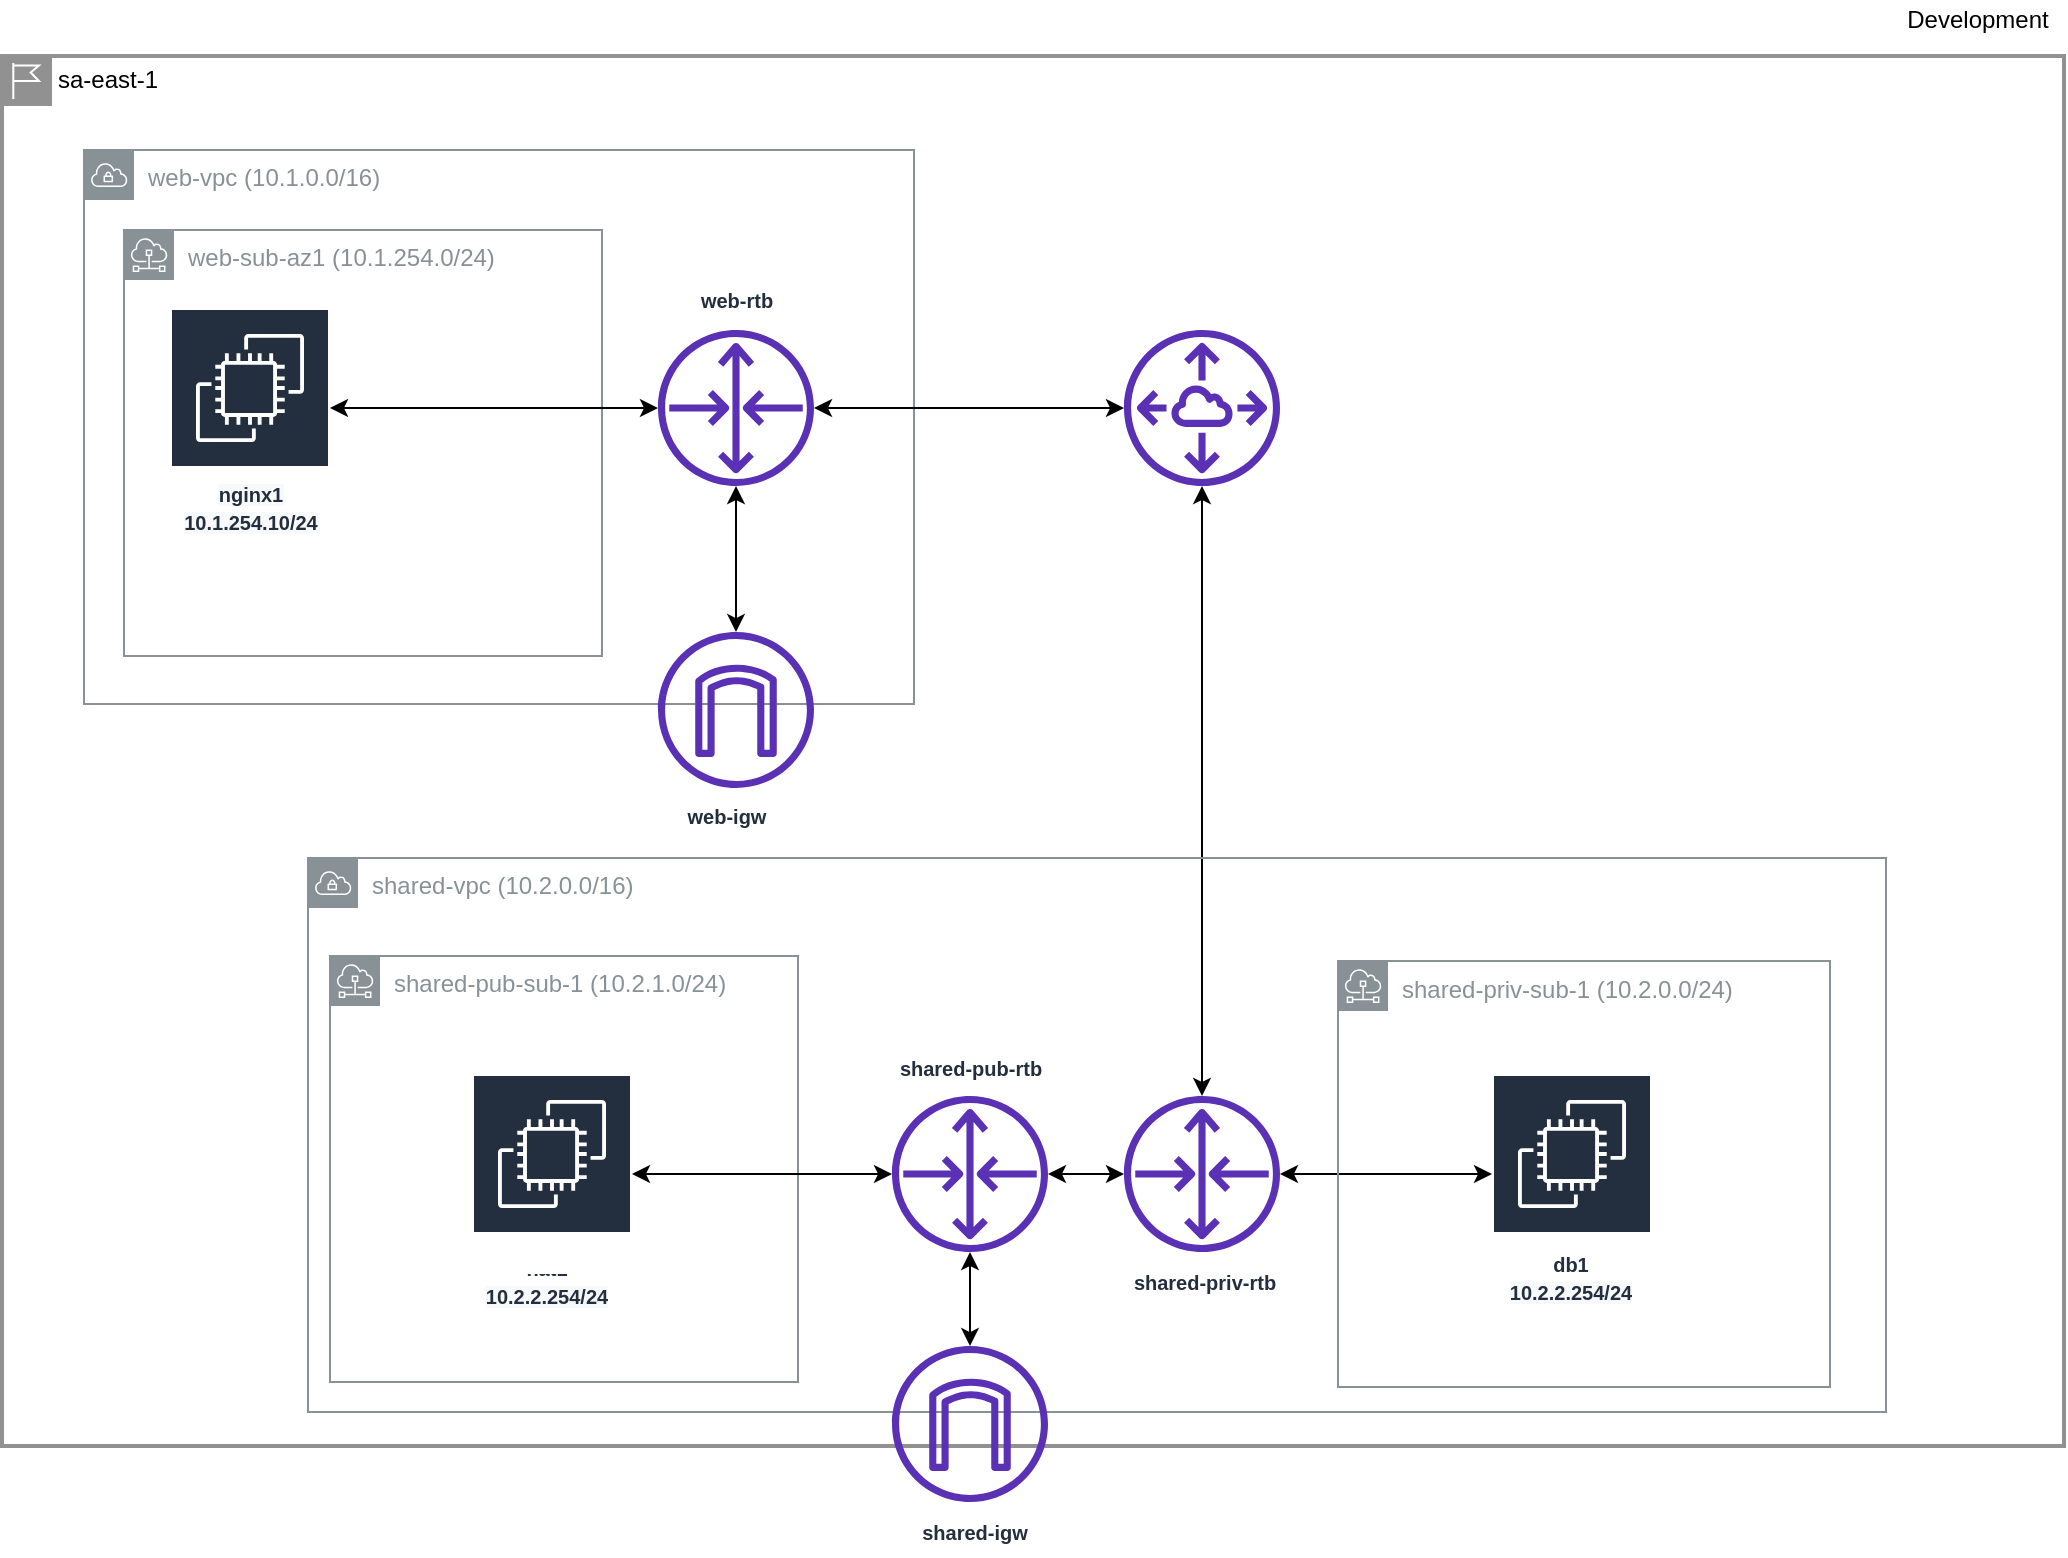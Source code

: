 <mxfile version="14.6.13" type="device"><diagram id="UU5TUmTPU7IheT55VXPj" name="Page-1"><mxGraphModel dx="1378" dy="816" grid="0" gridSize="10" guides="1" tooltips="1" connect="1" arrows="1" fold="1" page="1" pageScale="1" pageWidth="850" pageHeight="1100" math="0" shadow="0"><root><mxCell id="0"/><mxCell id="1" parent="0"/><mxCell id="ROXwCbhFoRZPacbKgjJI-1" value="sa-east-1" style="shape=mxgraph.ibm.box;prType=region;fontStyle=0;verticalAlign=top;align=left;spacingLeft=32;spacingTop=4;fillColor=none;rounded=0;whiteSpace=wrap;html=1;strokeColor=#919191;strokeWidth=2;dashed=0;container=1;spacing=-4;collapsible=0;expand=0;recursiveResize=0;" vertex="1" parent="1"><mxGeometry x="46" y="100" width="1031" height="695" as="geometry"/></mxCell><mxCell id="ROXwCbhFoRZPacbKgjJI-2" value="web-vpc (10.1.0.0/16)" style="outlineConnect=0;gradientColor=none;html=1;whiteSpace=wrap;fontSize=12;fontStyle=0;shape=mxgraph.aws4.group;grIcon=mxgraph.aws4.group_vpc;strokeColor=#879196;fillColor=none;verticalAlign=top;align=left;spacingLeft=30;fontColor=#879196;dashed=0;" vertex="1" parent="ROXwCbhFoRZPacbKgjJI-1"><mxGeometry x="41" y="47" width="415" height="277" as="geometry"/></mxCell><mxCell id="ROXwCbhFoRZPacbKgjJI-12" value="web-sub-az1 (10.1.254.0/24)" style="outlineConnect=0;gradientColor=none;html=1;whiteSpace=wrap;fontSize=12;fontStyle=0;shape=mxgraph.aws4.group;grIcon=mxgraph.aws4.group_subnet;strokeColor=#879196;fillColor=none;verticalAlign=top;align=left;spacingLeft=30;fontColor=#879196;dashed=0;" vertex="1" parent="ROXwCbhFoRZPacbKgjJI-1"><mxGeometry x="61" y="87" width="239" height="213" as="geometry"/></mxCell><mxCell id="ROXwCbhFoRZPacbKgjJI-8" style="edgeStyle=orthogonalEdgeStyle;rounded=0;orthogonalLoop=1;jettySize=auto;html=1;endArrow=classic;endFill=1;startArrow=classic;startFill=1;" edge="1" parent="ROXwCbhFoRZPacbKgjJI-1" source="ROXwCbhFoRZPacbKgjJI-3" target="ROXwCbhFoRZPacbKgjJI-5"><mxGeometry relative="1" as="geometry"/></mxCell><mxCell id="ROXwCbhFoRZPacbKgjJI-3" value="" style="outlineConnect=0;fontColor=#232F3E;gradientColor=none;strokeColor=#ffffff;fillColor=#232F3E;dashed=0;verticalLabelPosition=middle;verticalAlign=bottom;align=center;html=1;whiteSpace=wrap;fontSize=10;fontStyle=1;spacing=3;shape=mxgraph.aws4.productIcon;prIcon=mxgraph.aws4.ec2;" vertex="1" parent="ROXwCbhFoRZPacbKgjJI-1"><mxGeometry x="84" y="126" width="80" height="100" as="geometry"/></mxCell><mxCell id="ROXwCbhFoRZPacbKgjJI-7" style="rounded=0;orthogonalLoop=1;jettySize=auto;html=1;endArrow=classic;endFill=1;startArrow=classic;startFill=1;" edge="1" parent="ROXwCbhFoRZPacbKgjJI-1" source="ROXwCbhFoRZPacbKgjJI-5" target="ROXwCbhFoRZPacbKgjJI-6"><mxGeometry relative="1" as="geometry"/></mxCell><mxCell id="ROXwCbhFoRZPacbKgjJI-10" style="edgeStyle=orthogonalEdgeStyle;rounded=0;orthogonalLoop=1;jettySize=auto;html=1;endArrow=classic;endFill=1;startArrow=classic;startFill=1;" edge="1" parent="ROXwCbhFoRZPacbKgjJI-1" source="ROXwCbhFoRZPacbKgjJI-5" target="ROXwCbhFoRZPacbKgjJI-9"><mxGeometry relative="1" as="geometry"/></mxCell><mxCell id="ROXwCbhFoRZPacbKgjJI-5" value="" style="outlineConnect=0;fontColor=#232F3E;gradientColor=none;fillColor=#5A30B5;strokeColor=none;dashed=0;verticalLabelPosition=bottom;verticalAlign=top;align=center;html=1;fontSize=12;fontStyle=0;aspect=fixed;pointerEvents=1;shape=mxgraph.aws4.router;" vertex="1" parent="ROXwCbhFoRZPacbKgjJI-1"><mxGeometry x="328" y="137" width="78" height="78" as="geometry"/></mxCell><mxCell id="ROXwCbhFoRZPacbKgjJI-6" value="" style="outlineConnect=0;fontColor=#232F3E;gradientColor=none;fillColor=#5A30B5;strokeColor=none;dashed=0;verticalLabelPosition=bottom;verticalAlign=top;align=center;html=1;fontSize=12;fontStyle=0;aspect=fixed;pointerEvents=1;shape=mxgraph.aws4.internet_gateway;" vertex="1" parent="ROXwCbhFoRZPacbKgjJI-1"><mxGeometry x="328" y="288" width="78" height="78" as="geometry"/></mxCell><mxCell id="ROXwCbhFoRZPacbKgjJI-19" style="edgeStyle=orthogonalEdgeStyle;rounded=0;orthogonalLoop=1;jettySize=auto;html=1;endArrow=classic;endFill=1;startArrow=classic;startFill=1;" edge="1" parent="ROXwCbhFoRZPacbKgjJI-1" source="ROXwCbhFoRZPacbKgjJI-9" target="ROXwCbhFoRZPacbKgjJI-18"><mxGeometry relative="1" as="geometry"/></mxCell><mxCell id="ROXwCbhFoRZPacbKgjJI-9" value="" style="outlineConnect=0;fontColor=#232F3E;gradientColor=none;fillColor=#5A30B5;strokeColor=none;dashed=0;verticalLabelPosition=bottom;verticalAlign=top;align=center;html=1;fontSize=12;fontStyle=0;aspect=fixed;pointerEvents=1;shape=mxgraph.aws4.peering;" vertex="1" parent="ROXwCbhFoRZPacbKgjJI-1"><mxGeometry x="561" y="137" width="78" height="78" as="geometry"/></mxCell><mxCell id="ROXwCbhFoRZPacbKgjJI-14" value="shared-vpc (10.2.0.0/16)" style="outlineConnect=0;gradientColor=none;html=1;whiteSpace=wrap;fontSize=12;fontStyle=0;shape=mxgraph.aws4.group;grIcon=mxgraph.aws4.group_vpc;strokeColor=#879196;fillColor=none;verticalAlign=top;align=left;spacingLeft=30;fontColor=#879196;dashed=0;" vertex="1" parent="ROXwCbhFoRZPacbKgjJI-1"><mxGeometry x="153" y="401" width="789" height="277" as="geometry"/></mxCell><mxCell id="ROXwCbhFoRZPacbKgjJI-17" value="shared-pub-sub-1 (10.2.1.0/24)" style="outlineConnect=0;gradientColor=none;html=1;whiteSpace=wrap;fontSize=12;fontStyle=0;shape=mxgraph.aws4.group;grIcon=mxgraph.aws4.group_subnet;strokeColor=#879196;fillColor=none;verticalAlign=top;align=left;spacingLeft=30;fontColor=#879196;dashed=0;" vertex="1" parent="ROXwCbhFoRZPacbKgjJI-1"><mxGeometry x="164" y="450" width="234" height="213" as="geometry"/></mxCell><mxCell id="ROXwCbhFoRZPacbKgjJI-30" style="edgeStyle=none;rounded=0;orthogonalLoop=1;jettySize=auto;html=1;startArrow=classic;startFill=1;endArrow=classic;endFill=1;strokeColor=#000000;" edge="1" parent="ROXwCbhFoRZPacbKgjJI-1" source="ROXwCbhFoRZPacbKgjJI-18" target="ROXwCbhFoRZPacbKgjJI-28"><mxGeometry relative="1" as="geometry"/></mxCell><mxCell id="ROXwCbhFoRZPacbKgjJI-18" value="" style="outlineConnect=0;fontColor=#232F3E;gradientColor=none;fillColor=#5A30B5;strokeColor=none;dashed=0;verticalLabelPosition=bottom;verticalAlign=top;align=center;html=1;fontSize=12;fontStyle=0;aspect=fixed;pointerEvents=1;shape=mxgraph.aws4.router;" vertex="1" parent="ROXwCbhFoRZPacbKgjJI-1"><mxGeometry x="561" y="520" width="78" height="78" as="geometry"/></mxCell><mxCell id="ROXwCbhFoRZPacbKgjJI-26" style="edgeStyle=none;rounded=0;orthogonalLoop=1;jettySize=auto;html=1;startArrow=classic;startFill=1;endArrow=classic;endFill=1;strokeColor=#000000;" edge="1" parent="ROXwCbhFoRZPacbKgjJI-1" source="ROXwCbhFoRZPacbKgjJI-16" target="ROXwCbhFoRZPacbKgjJI-25"><mxGeometry relative="1" as="geometry"/></mxCell><mxCell id="ROXwCbhFoRZPacbKgjJI-16" value="" style="outlineConnect=0;fontColor=#232F3E;gradientColor=none;fillColor=#5A30B5;strokeColor=none;dashed=0;verticalLabelPosition=bottom;verticalAlign=top;align=center;html=1;fontSize=12;fontStyle=0;aspect=fixed;pointerEvents=1;shape=mxgraph.aws4.router;" vertex="1" parent="ROXwCbhFoRZPacbKgjJI-1"><mxGeometry x="445" y="520" width="78" height="78" as="geometry"/></mxCell><mxCell id="ROXwCbhFoRZPacbKgjJI-20" style="edgeStyle=none;rounded=0;orthogonalLoop=1;jettySize=auto;html=1;startArrow=classic;startFill=1;endArrow=classic;endFill=1;strokeColor=#000000;" edge="1" parent="ROXwCbhFoRZPacbKgjJI-1" source="ROXwCbhFoRZPacbKgjJI-16" target="ROXwCbhFoRZPacbKgjJI-18"><mxGeometry relative="1" as="geometry"/></mxCell><mxCell id="ROXwCbhFoRZPacbKgjJI-15" value="&lt;meta charset=&quot;utf-8&quot;&gt;&lt;span style=&quot;color: rgb(35, 47, 62); font-family: helvetica; font-size: 10px; font-style: normal; font-weight: 700; letter-spacing: normal; text-indent: 0px; text-transform: none; word-spacing: 0px; background-color: rgb(248, 249, 250); display: inline; float: none;&quot;&gt;nginx1&lt;/span&gt;&lt;br style=&quot;color: rgb(35, 47, 62); font-family: helvetica; font-size: 10px; font-style: normal; font-weight: 700; letter-spacing: normal; text-indent: 0px; text-transform: none; word-spacing: 0px; background-color: rgb(248, 249, 250);&quot;&gt;&lt;span style=&quot;color: rgb(35, 47, 62); font-family: helvetica; font-size: 10px; font-style: normal; font-weight: 700; letter-spacing: normal; text-indent: 0px; text-transform: none; word-spacing: 0px; background-color: rgb(248, 249, 250); display: inline; float: none;&quot;&gt;10.1.254.10/24&lt;/span&gt;" style="text;whiteSpace=wrap;html=1;align=center;" vertex="1" parent="ROXwCbhFoRZPacbKgjJI-1"><mxGeometry x="80.5" y="205" width="87" height="44" as="geometry"/></mxCell><mxCell id="ROXwCbhFoRZPacbKgjJI-25" value="" style="outlineConnect=0;fontColor=#232F3E;gradientColor=none;fillColor=#5A30B5;strokeColor=none;dashed=0;verticalLabelPosition=bottom;verticalAlign=top;align=center;html=1;fontSize=12;fontStyle=0;aspect=fixed;pointerEvents=1;shape=mxgraph.aws4.internet_gateway;" vertex="1" parent="ROXwCbhFoRZPacbKgjJI-1"><mxGeometry x="445" y="645" width="78" height="78" as="geometry"/></mxCell><mxCell id="ROXwCbhFoRZPacbKgjJI-27" value="shared-priv-sub-1 (10.2.0.0/24)" style="outlineConnect=0;gradientColor=none;html=1;whiteSpace=wrap;fontSize=12;fontStyle=0;shape=mxgraph.aws4.group;grIcon=mxgraph.aws4.group_subnet;strokeColor=#879196;fillColor=none;verticalAlign=top;align=left;spacingLeft=30;fontColor=#879196;dashed=0;" vertex="1" parent="ROXwCbhFoRZPacbKgjJI-1"><mxGeometry x="668" y="452.5" width="246" height="213" as="geometry"/></mxCell><mxCell id="ROXwCbhFoRZPacbKgjJI-28" value="" style="outlineConnect=0;fontColor=#232F3E;gradientColor=none;strokeColor=#ffffff;fillColor=#232F3E;dashed=0;verticalLabelPosition=middle;verticalAlign=bottom;align=center;html=1;whiteSpace=wrap;fontSize=10;fontStyle=1;spacing=3;shape=mxgraph.aws4.productIcon;prIcon=mxgraph.aws4.ec2;" vertex="1" parent="ROXwCbhFoRZPacbKgjJI-1"><mxGeometry x="745" y="509" width="80" height="100" as="geometry"/></mxCell><mxCell id="ROXwCbhFoRZPacbKgjJI-22" value="&lt;font color=&quot;#232f3e&quot; face=&quot;helvetica&quot;&gt;&lt;span style=&quot;font-size: 10px&quot;&gt;&lt;b&gt;nat1&lt;/b&gt;&lt;/span&gt;&lt;/font&gt;&lt;br style=&quot;color: rgb(35 , 47 , 62) ; font-family: &amp;#34;helvetica&amp;#34; ; font-size: 10px ; font-style: normal ; font-weight: 700 ; letter-spacing: normal ; text-indent: 0px ; text-transform: none ; word-spacing: 0px ; background-color: rgb(248 , 249 , 250)&quot;&gt;&lt;span style=&quot;color: rgb(35 , 47 , 62) ; font-family: &amp;#34;helvetica&amp;#34; ; font-size: 10px ; font-style: normal ; font-weight: 700 ; letter-spacing: normal ; text-indent: 0px ; text-transform: none ; word-spacing: 0px ; background-color: rgb(248 , 249 , 250) ; display: inline ; float: none&quot;&gt;10.2.2.254/24&lt;/span&gt;" style="text;whiteSpace=wrap;html=1;align=center;" vertex="1" parent="ROXwCbhFoRZPacbKgjJI-1"><mxGeometry x="229" y="592" width="87" height="44" as="geometry"/></mxCell><mxCell id="ROXwCbhFoRZPacbKgjJI-32" value="&lt;font color=&quot;#232f3e&quot; face=&quot;helvetica&quot;&gt;&lt;span style=&quot;font-size: 10px&quot;&gt;&lt;b&gt;web-igw&lt;/b&gt;&lt;/span&gt;&lt;/font&gt;" style="text;whiteSpace=wrap;html=1;align=center;" vertex="1" parent="ROXwCbhFoRZPacbKgjJI-1"><mxGeometry x="319" y="366" width="87" height="26" as="geometry"/></mxCell><mxCell id="ROXwCbhFoRZPacbKgjJI-34" value="&lt;font color=&quot;#232f3e&quot; face=&quot;helvetica&quot;&gt;&lt;span style=&quot;font-size: 10px&quot;&gt;&lt;b&gt;web-rtb&lt;/b&gt;&lt;/span&gt;&lt;/font&gt;" style="text;whiteSpace=wrap;html=1;align=center;" vertex="1" parent="ROXwCbhFoRZPacbKgjJI-1"><mxGeometry x="323.5" y="108" width="87" height="26" as="geometry"/></mxCell><mxCell id="ROXwCbhFoRZPacbKgjJI-36" value="&lt;font color=&quot;#232f3e&quot; face=&quot;helvetica&quot;&gt;&lt;span style=&quot;font-size: 10px&quot;&gt;&lt;b&gt;shared-pub-rtb&lt;/b&gt;&lt;/span&gt;&lt;/font&gt;" style="text;whiteSpace=wrap;html=1;align=center;" vertex="1" parent="ROXwCbhFoRZPacbKgjJI-1"><mxGeometry x="440.5" y="492" width="87" height="26" as="geometry"/></mxCell><mxCell id="ROXwCbhFoRZPacbKgjJI-24" style="edgeStyle=none;rounded=0;orthogonalLoop=1;jettySize=auto;html=1;startArrow=classic;startFill=1;endArrow=classic;endFill=1;strokeColor=#000000;" edge="1" parent="1" source="ROXwCbhFoRZPacbKgjJI-21" target="ROXwCbhFoRZPacbKgjJI-16"><mxGeometry relative="1" as="geometry"/></mxCell><mxCell id="ROXwCbhFoRZPacbKgjJI-21" value="" style="outlineConnect=0;fontColor=#232F3E;gradientColor=none;strokeColor=#ffffff;fillColor=#232F3E;dashed=0;verticalLabelPosition=middle;verticalAlign=bottom;align=center;html=1;whiteSpace=wrap;fontSize=10;fontStyle=1;spacing=3;shape=mxgraph.aws4.productIcon;prIcon=mxgraph.aws4.ec2;" vertex="1" parent="1"><mxGeometry x="281" y="609" width="80" height="100" as="geometry"/></mxCell><mxCell id="ROXwCbhFoRZPacbKgjJI-29" value="&lt;font color=&quot;#232f3e&quot; face=&quot;helvetica&quot;&gt;&lt;span style=&quot;font-size: 10px&quot;&gt;&lt;b&gt;db1&lt;/b&gt;&lt;/span&gt;&lt;/font&gt;&lt;br style=&quot;color: rgb(35 , 47 , 62) ; font-family: &amp;#34;helvetica&amp;#34; ; font-size: 10px ; font-style: normal ; font-weight: 700 ; letter-spacing: normal ; text-indent: 0px ; text-transform: none ; word-spacing: 0px ; background-color: rgb(248 , 249 , 250)&quot;&gt;&lt;span style=&quot;color: rgb(35 , 47 , 62) ; font-family: &amp;#34;helvetica&amp;#34; ; font-size: 10px ; font-style: normal ; font-weight: 700 ; letter-spacing: normal ; text-indent: 0px ; text-transform: none ; word-spacing: 0px ; background-color: rgb(248 , 249 , 250) ; display: inline ; float: none&quot;&gt;10.2.2.254/24&lt;/span&gt;" style="text;whiteSpace=wrap;html=1;align=center;" vertex="1" parent="1"><mxGeometry x="787" y="690" width="87" height="44" as="geometry"/></mxCell><mxCell id="ROXwCbhFoRZPacbKgjJI-31" value="Development" style="text;html=1;strokeColor=none;fillColor=none;align=center;verticalAlign=middle;whiteSpace=wrap;rounded=0;" vertex="1" parent="1"><mxGeometry x="1014" y="72" width="40" height="20" as="geometry"/></mxCell><mxCell id="ROXwCbhFoRZPacbKgjJI-33" value="&lt;font color=&quot;#232f3e&quot; face=&quot;helvetica&quot;&gt;&lt;span style=&quot;font-size: 10px&quot;&gt;&lt;b&gt;shared-igw&lt;/b&gt;&lt;/span&gt;&lt;/font&gt;" style="text;whiteSpace=wrap;html=1;align=center;" vertex="1" parent="1"><mxGeometry x="489" y="824" width="87" height="26" as="geometry"/></mxCell><mxCell id="ROXwCbhFoRZPacbKgjJI-35" value="&lt;font color=&quot;#232f3e&quot; face=&quot;helvetica&quot;&gt;&lt;span style=&quot;font-size: 10px&quot;&gt;&lt;b&gt;shared-priv-rtb&lt;/b&gt;&lt;/span&gt;&lt;/font&gt;" style="text;whiteSpace=wrap;html=1;align=center;" vertex="1" parent="1"><mxGeometry x="604" y="699" width="87" height="26" as="geometry"/></mxCell></root></mxGraphModel></diagram></mxfile>